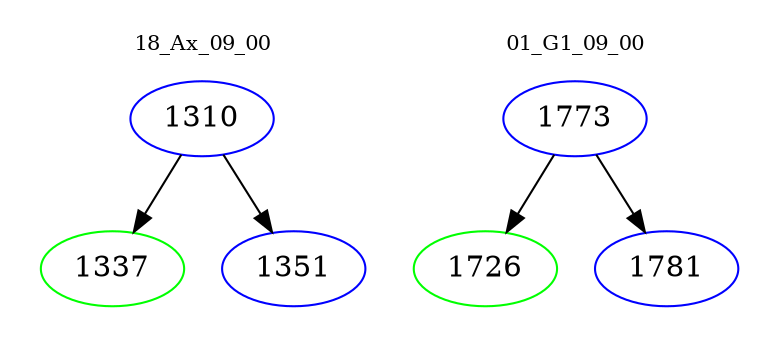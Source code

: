 digraph{
subgraph cluster_0 {
color = white
label = "18_Ax_09_00";
fontsize=10;
T0_1310 [label="1310", color="blue"]
T0_1310 -> T0_1337 [color="black"]
T0_1337 [label="1337", color="green"]
T0_1310 -> T0_1351 [color="black"]
T0_1351 [label="1351", color="blue"]
}
subgraph cluster_1 {
color = white
label = "01_G1_09_00";
fontsize=10;
T1_1773 [label="1773", color="blue"]
T1_1773 -> T1_1726 [color="black"]
T1_1726 [label="1726", color="green"]
T1_1773 -> T1_1781 [color="black"]
T1_1781 [label="1781", color="blue"]
}
}
